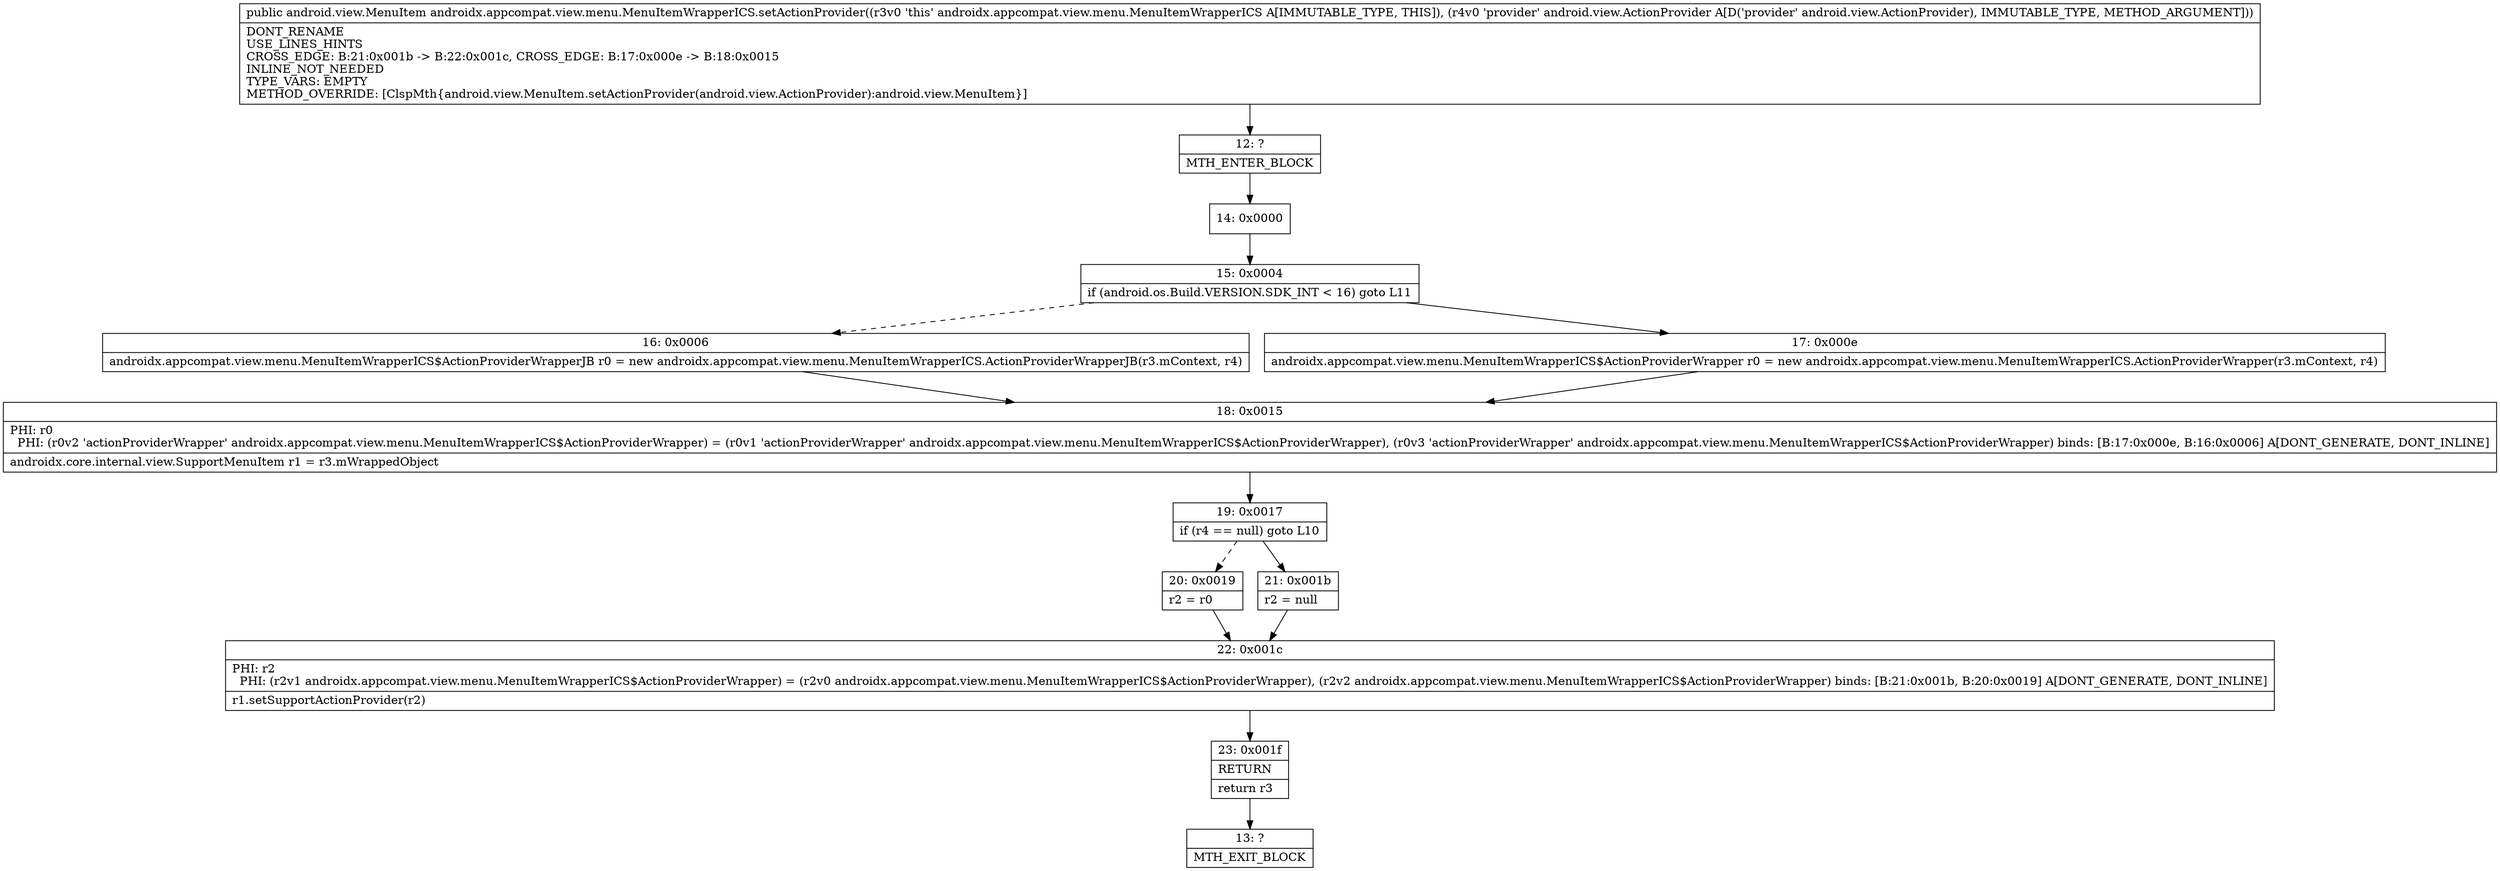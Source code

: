 digraph "CFG forandroidx.appcompat.view.menu.MenuItemWrapperICS.setActionProvider(Landroid\/view\/ActionProvider;)Landroid\/view\/MenuItem;" {
Node_12 [shape=record,label="{12\:\ ?|MTH_ENTER_BLOCK\l}"];
Node_14 [shape=record,label="{14\:\ 0x0000}"];
Node_15 [shape=record,label="{15\:\ 0x0004|if (android.os.Build.VERSION.SDK_INT \< 16) goto L11\l}"];
Node_16 [shape=record,label="{16\:\ 0x0006|androidx.appcompat.view.menu.MenuItemWrapperICS$ActionProviderWrapperJB r0 = new androidx.appcompat.view.menu.MenuItemWrapperICS.ActionProviderWrapperJB(r3.mContext, r4)\l}"];
Node_18 [shape=record,label="{18\:\ 0x0015|PHI: r0 \l  PHI: (r0v2 'actionProviderWrapper' androidx.appcompat.view.menu.MenuItemWrapperICS$ActionProviderWrapper) = (r0v1 'actionProviderWrapper' androidx.appcompat.view.menu.MenuItemWrapperICS$ActionProviderWrapper), (r0v3 'actionProviderWrapper' androidx.appcompat.view.menu.MenuItemWrapperICS$ActionProviderWrapper) binds: [B:17:0x000e, B:16:0x0006] A[DONT_GENERATE, DONT_INLINE]\l|androidx.core.internal.view.SupportMenuItem r1 = r3.mWrappedObject\l}"];
Node_19 [shape=record,label="{19\:\ 0x0017|if (r4 == null) goto L10\l}"];
Node_20 [shape=record,label="{20\:\ 0x0019|r2 = r0\l}"];
Node_22 [shape=record,label="{22\:\ 0x001c|PHI: r2 \l  PHI: (r2v1 androidx.appcompat.view.menu.MenuItemWrapperICS$ActionProviderWrapper) = (r2v0 androidx.appcompat.view.menu.MenuItemWrapperICS$ActionProviderWrapper), (r2v2 androidx.appcompat.view.menu.MenuItemWrapperICS$ActionProviderWrapper) binds: [B:21:0x001b, B:20:0x0019] A[DONT_GENERATE, DONT_INLINE]\l|r1.setSupportActionProvider(r2)\l}"];
Node_23 [shape=record,label="{23\:\ 0x001f|RETURN\l|return r3\l}"];
Node_13 [shape=record,label="{13\:\ ?|MTH_EXIT_BLOCK\l}"];
Node_21 [shape=record,label="{21\:\ 0x001b|r2 = null\l}"];
Node_17 [shape=record,label="{17\:\ 0x000e|androidx.appcompat.view.menu.MenuItemWrapperICS$ActionProviderWrapper r0 = new androidx.appcompat.view.menu.MenuItemWrapperICS.ActionProviderWrapper(r3.mContext, r4)\l}"];
MethodNode[shape=record,label="{public android.view.MenuItem androidx.appcompat.view.menu.MenuItemWrapperICS.setActionProvider((r3v0 'this' androidx.appcompat.view.menu.MenuItemWrapperICS A[IMMUTABLE_TYPE, THIS]), (r4v0 'provider' android.view.ActionProvider A[D('provider' android.view.ActionProvider), IMMUTABLE_TYPE, METHOD_ARGUMENT]))  | DONT_RENAME\lUSE_LINES_HINTS\lCROSS_EDGE: B:21:0x001b \-\> B:22:0x001c, CROSS_EDGE: B:17:0x000e \-\> B:18:0x0015\lINLINE_NOT_NEEDED\lTYPE_VARS: EMPTY\lMETHOD_OVERRIDE: [ClspMth\{android.view.MenuItem.setActionProvider(android.view.ActionProvider):android.view.MenuItem\}]\l}"];
MethodNode -> Node_12;Node_12 -> Node_14;
Node_14 -> Node_15;
Node_15 -> Node_16[style=dashed];
Node_15 -> Node_17;
Node_16 -> Node_18;
Node_18 -> Node_19;
Node_19 -> Node_20[style=dashed];
Node_19 -> Node_21;
Node_20 -> Node_22;
Node_22 -> Node_23;
Node_23 -> Node_13;
Node_21 -> Node_22;
Node_17 -> Node_18;
}

